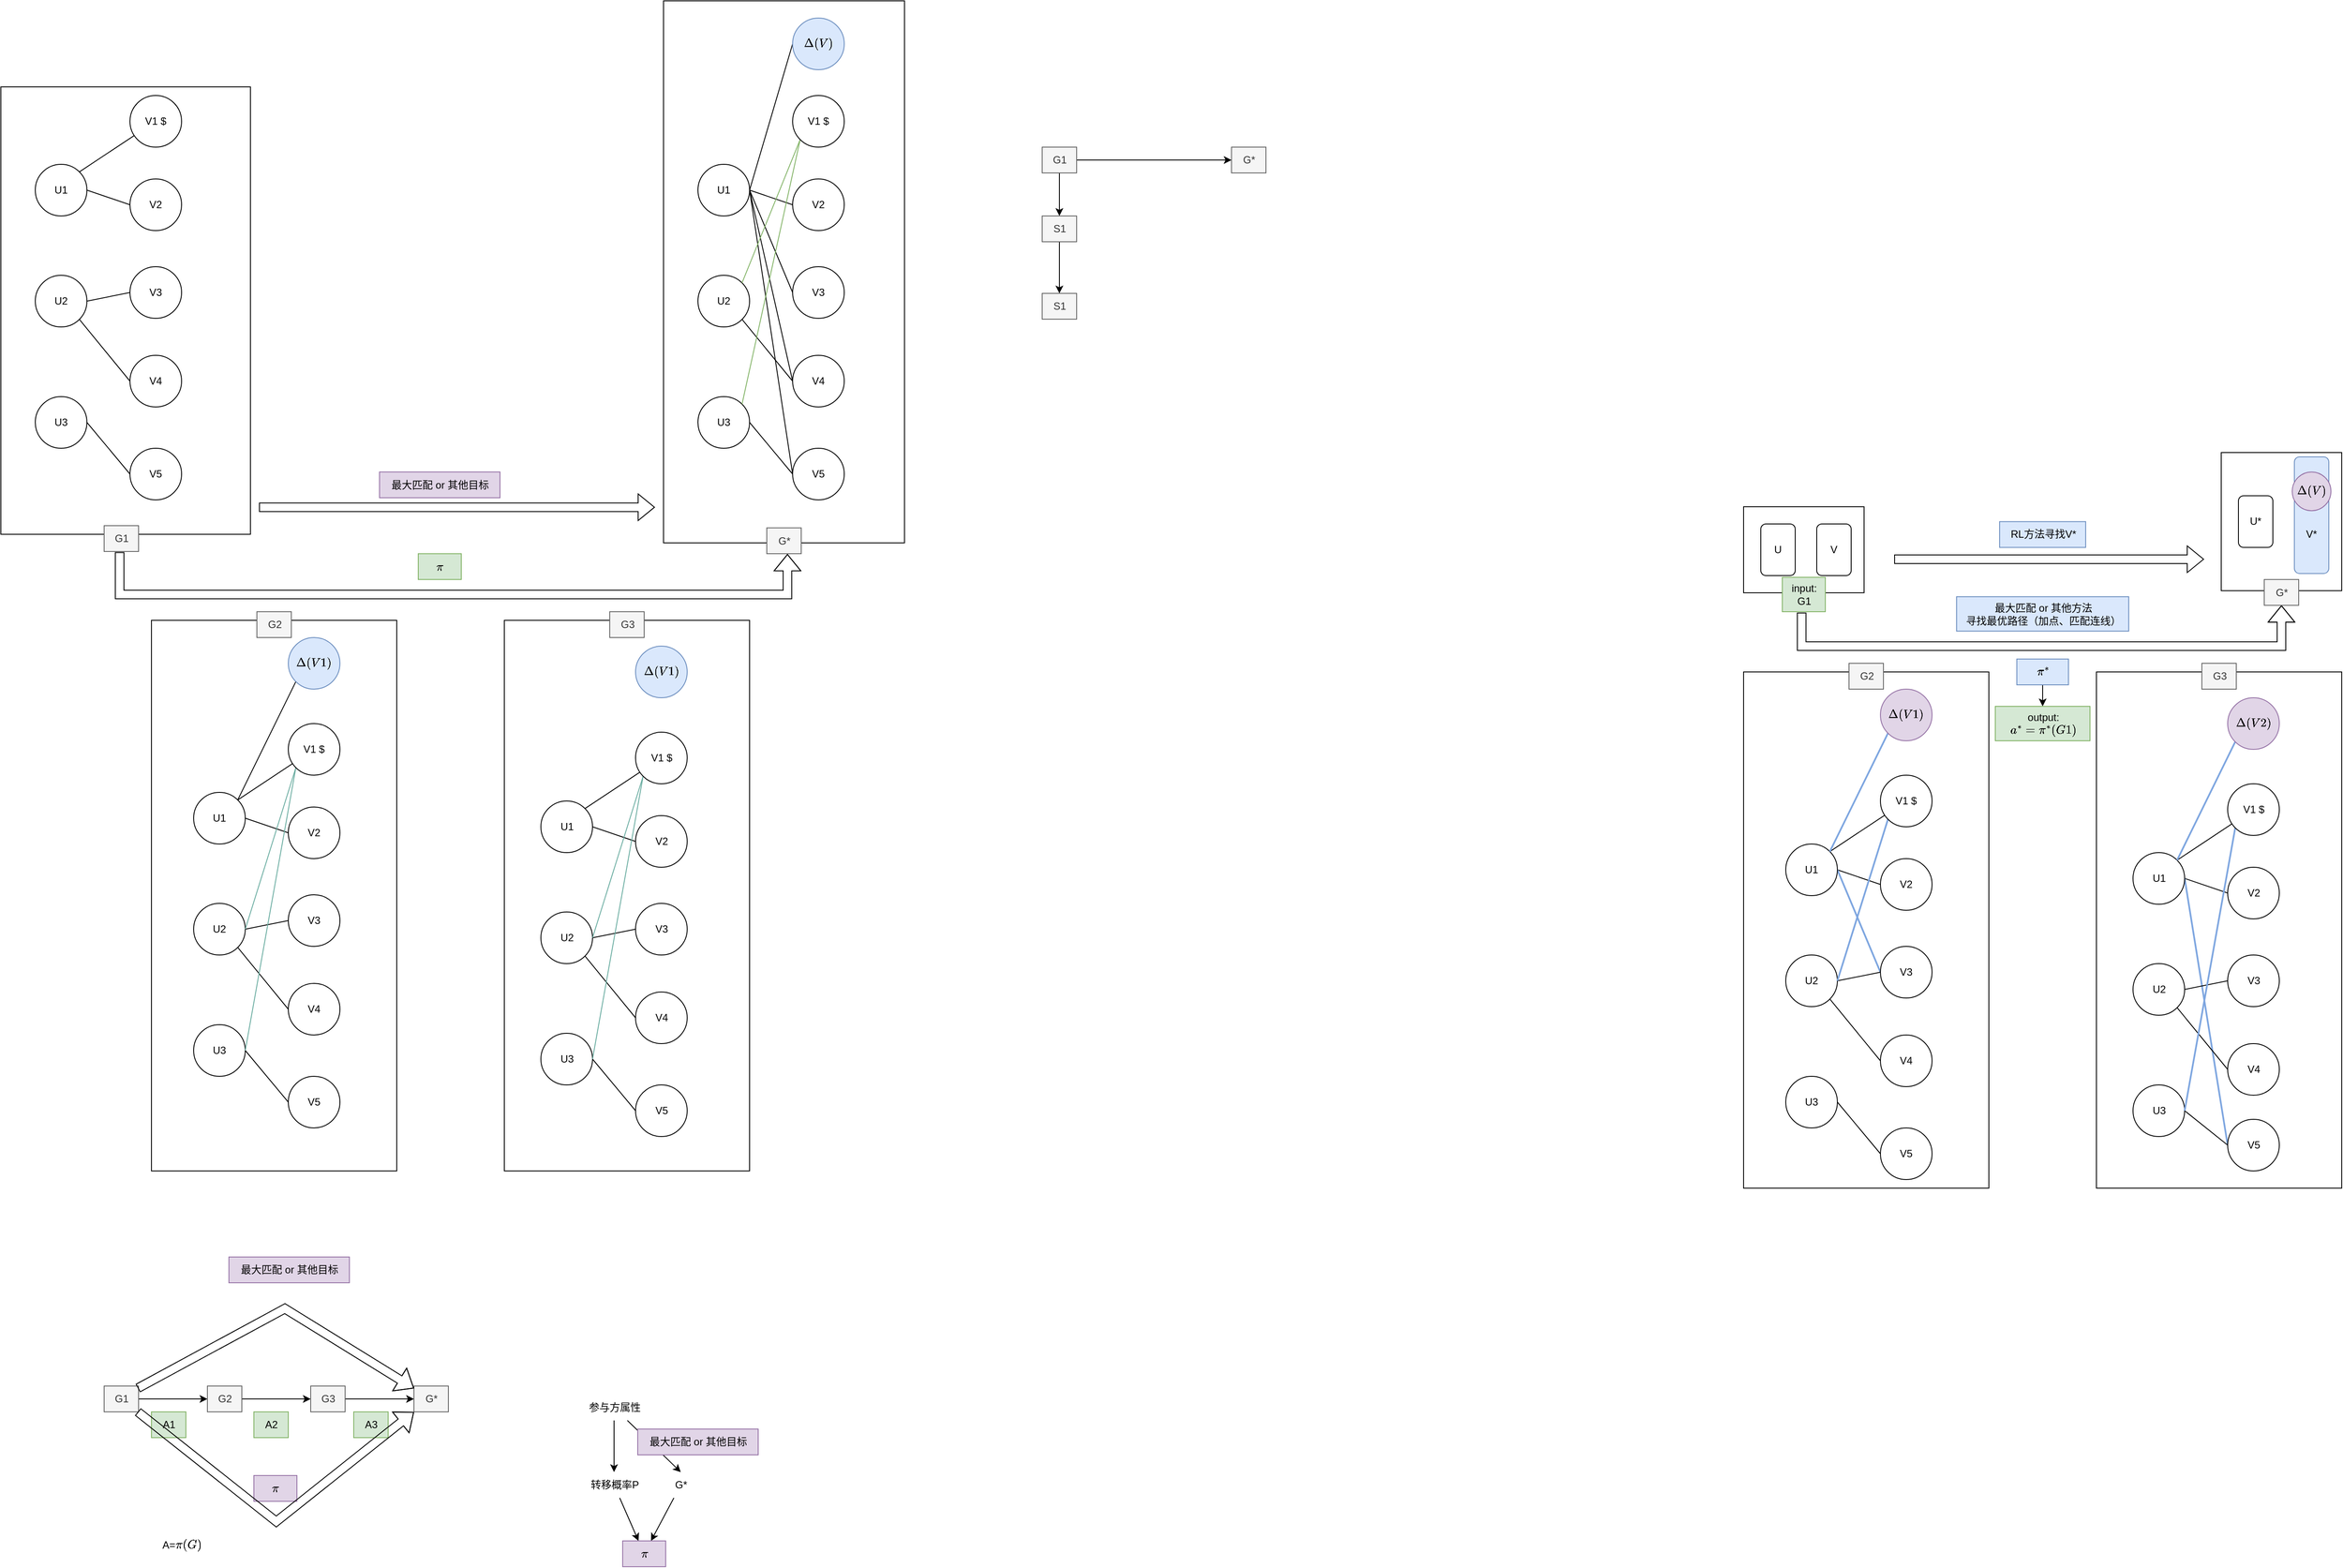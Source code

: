 <mxfile version="20.6.0" type="github">
  <diagram id="6XEkfEh8e34Wi2nq5XxP" name="Page-1">
    <mxGraphModel dx="1550" dy="904" grid="1" gridSize="10" guides="1" tooltips="1" connect="1" arrows="1" fold="1" page="1" pageScale="1" pageWidth="827" pageHeight="1169" math="1" shadow="0">
      <root>
        <mxCell id="0" />
        <mxCell id="1" parent="0" />
        <mxCell id="JzcaBnQAB8-s2QHEofvj-122" value="" style="rounded=0;whiteSpace=wrap;html=1;fillColor=none;" vertex="1" parent="1">
          <mxGeometry x="665" y="730" width="285" height="640" as="geometry" />
        </mxCell>
        <mxCell id="JzcaBnQAB8-s2QHEofvj-123" value="G3" style="text;html=1;align=center;verticalAlign=middle;resizable=0;points=[];autosize=1;fillColor=#f5f5f5;fontColor=#333333;strokeColor=#666666;" vertex="1" parent="1">
          <mxGeometry x="787.5" y="720" width="40" height="30" as="geometry" />
        </mxCell>
        <mxCell id="JzcaBnQAB8-s2QHEofvj-120" value="" style="rounded=0;whiteSpace=wrap;html=1;fillColor=none;" vertex="1" parent="1">
          <mxGeometry x="255" y="730" width="285" height="640" as="geometry" />
        </mxCell>
        <mxCell id="JzcaBnQAB8-s2QHEofvj-121" value="G2" style="text;html=1;align=center;verticalAlign=middle;resizable=0;points=[];autosize=1;fillColor=#f5f5f5;fontColor=#333333;strokeColor=#666666;" vertex="1" parent="1">
          <mxGeometry x="377.5" y="720" width="40" height="30" as="geometry" />
        </mxCell>
        <mxCell id="JzcaBnQAB8-s2QHEofvj-117" value="" style="rounded=0;whiteSpace=wrap;html=1;fillColor=none;" vertex="1" parent="1">
          <mxGeometry x="850" y="10" width="280" height="630" as="geometry" />
        </mxCell>
        <mxCell id="JzcaBnQAB8-s2QHEofvj-116" value="" style="rounded=0;whiteSpace=wrap;html=1;fillColor=none;" vertex="1" parent="1">
          <mxGeometry x="80" y="110" width="290" height="520" as="geometry" />
        </mxCell>
        <mxCell id="JzcaBnQAB8-s2QHEofvj-20" style="edgeStyle=none;rounded=0;orthogonalLoop=1;jettySize=auto;html=1;exitX=1;exitY=0;exitDx=0;exitDy=0;endArrow=none;endFill=0;" edge="1" parent="1" source="JzcaBnQAB8-s2QHEofvj-1" target="JzcaBnQAB8-s2QHEofvj-16">
          <mxGeometry relative="1" as="geometry" />
        </mxCell>
        <mxCell id="JzcaBnQAB8-s2QHEofvj-21" style="edgeStyle=none;rounded=0;orthogonalLoop=1;jettySize=auto;html=1;exitX=1;exitY=0.5;exitDx=0;exitDy=0;entryX=0;entryY=0.5;entryDx=0;entryDy=0;endArrow=none;endFill=0;" edge="1" parent="1" source="JzcaBnQAB8-s2QHEofvj-1" target="JzcaBnQAB8-s2QHEofvj-10">
          <mxGeometry relative="1" as="geometry" />
        </mxCell>
        <mxCell id="JzcaBnQAB8-s2QHEofvj-1" value="U1" style="ellipse;whiteSpace=wrap;html=1;aspect=fixed;" vertex="1" parent="1">
          <mxGeometry x="120" y="200" width="60" height="60" as="geometry" />
        </mxCell>
        <mxCell id="JzcaBnQAB8-s2QHEofvj-22" style="edgeStyle=none;rounded=0;orthogonalLoop=1;jettySize=auto;html=1;exitX=1;exitY=0.5;exitDx=0;exitDy=0;entryX=0;entryY=0.5;entryDx=0;entryDy=0;endArrow=none;endFill=0;" edge="1" parent="1" source="JzcaBnQAB8-s2QHEofvj-8" target="JzcaBnQAB8-s2QHEofvj-11">
          <mxGeometry relative="1" as="geometry" />
        </mxCell>
        <mxCell id="JzcaBnQAB8-s2QHEofvj-24" style="edgeStyle=none;rounded=0;orthogonalLoop=1;jettySize=auto;html=1;exitX=1;exitY=1;exitDx=0;exitDy=0;entryX=0;entryY=0.5;entryDx=0;entryDy=0;endArrow=none;endFill=0;" edge="1" parent="1" source="JzcaBnQAB8-s2QHEofvj-8" target="JzcaBnQAB8-s2QHEofvj-12">
          <mxGeometry relative="1" as="geometry" />
        </mxCell>
        <mxCell id="JzcaBnQAB8-s2QHEofvj-8" value="U2" style="ellipse;whiteSpace=wrap;html=1;aspect=fixed;" vertex="1" parent="1">
          <mxGeometry x="120" y="329" width="60" height="60" as="geometry" />
        </mxCell>
        <mxCell id="JzcaBnQAB8-s2QHEofvj-25" style="edgeStyle=none;rounded=0;orthogonalLoop=1;jettySize=auto;html=1;exitX=1;exitY=0.5;exitDx=0;exitDy=0;entryX=0;entryY=0.5;entryDx=0;entryDy=0;endArrow=none;endFill=0;" edge="1" parent="1" source="JzcaBnQAB8-s2QHEofvj-9" target="JzcaBnQAB8-s2QHEofvj-13">
          <mxGeometry relative="1" as="geometry" />
        </mxCell>
        <mxCell id="JzcaBnQAB8-s2QHEofvj-9" value="U3" style="ellipse;whiteSpace=wrap;html=1;aspect=fixed;" vertex="1" parent="1">
          <mxGeometry x="120" y="470" width="60" height="60" as="geometry" />
        </mxCell>
        <mxCell id="JzcaBnQAB8-s2QHEofvj-10" value="V2" style="ellipse;whiteSpace=wrap;html=1;aspect=fixed;" vertex="1" parent="1">
          <mxGeometry x="230" y="217" width="60" height="60" as="geometry" />
        </mxCell>
        <mxCell id="JzcaBnQAB8-s2QHEofvj-11" value="V3" style="ellipse;whiteSpace=wrap;html=1;aspect=fixed;" vertex="1" parent="1">
          <mxGeometry x="230" y="319" width="60" height="60" as="geometry" />
        </mxCell>
        <mxCell id="JzcaBnQAB8-s2QHEofvj-12" value="V4" style="ellipse;whiteSpace=wrap;html=1;aspect=fixed;" vertex="1" parent="1">
          <mxGeometry x="230" y="422" width="60" height="60" as="geometry" />
        </mxCell>
        <mxCell id="JzcaBnQAB8-s2QHEofvj-13" value="V5" style="ellipse;whiteSpace=wrap;html=1;aspect=fixed;" vertex="1" parent="1">
          <mxGeometry x="230" y="530" width="60" height="60" as="geometry" />
        </mxCell>
        <mxCell id="JzcaBnQAB8-s2QHEofvj-16" value="V1 $" style="ellipse;whiteSpace=wrap;html=1;aspect=fixed;" vertex="1" parent="1">
          <mxGeometry x="230" y="120" width="60" height="60" as="geometry" />
        </mxCell>
        <mxCell id="JzcaBnQAB8-s2QHEofvj-40" style="edgeStyle=none;rounded=0;orthogonalLoop=1;jettySize=auto;html=1;exitX=1;exitY=0.5;exitDx=0;exitDy=0;entryX=0;entryY=0.5;entryDx=0;entryDy=0;endArrow=none;endFill=0;" edge="1" parent="1" source="JzcaBnQAB8-s2QHEofvj-41" target="JzcaBnQAB8-s2QHEofvj-47">
          <mxGeometry relative="1" as="geometry" />
        </mxCell>
        <mxCell id="JzcaBnQAB8-s2QHEofvj-56" style="edgeStyle=none;rounded=0;orthogonalLoop=1;jettySize=auto;html=1;exitX=1;exitY=0.5;exitDx=0;exitDy=0;entryX=0;entryY=0.5;entryDx=0;entryDy=0;endArrow=none;endFill=0;" edge="1" parent="1" source="JzcaBnQAB8-s2QHEofvj-41" target="JzcaBnQAB8-s2QHEofvj-48">
          <mxGeometry relative="1" as="geometry" />
        </mxCell>
        <mxCell id="JzcaBnQAB8-s2QHEofvj-57" style="edgeStyle=none;rounded=0;orthogonalLoop=1;jettySize=auto;html=1;exitX=1;exitY=0.5;exitDx=0;exitDy=0;entryX=0;entryY=0.5;entryDx=0;entryDy=0;endArrow=none;endFill=0;" edge="1" parent="1" source="JzcaBnQAB8-s2QHEofvj-41" target="JzcaBnQAB8-s2QHEofvj-49">
          <mxGeometry relative="1" as="geometry" />
        </mxCell>
        <mxCell id="JzcaBnQAB8-s2QHEofvj-58" style="edgeStyle=none;rounded=0;orthogonalLoop=1;jettySize=auto;html=1;exitX=1;exitY=0.5;exitDx=0;exitDy=0;entryX=0;entryY=0.5;entryDx=0;entryDy=0;endArrow=none;endFill=0;" edge="1" parent="1" source="JzcaBnQAB8-s2QHEofvj-41" target="JzcaBnQAB8-s2QHEofvj-50">
          <mxGeometry relative="1" as="geometry" />
        </mxCell>
        <mxCell id="JzcaBnQAB8-s2QHEofvj-41" value="U1" style="ellipse;whiteSpace=wrap;html=1;aspect=fixed;" vertex="1" parent="1">
          <mxGeometry x="890" y="200" width="60" height="60" as="geometry" />
        </mxCell>
        <mxCell id="JzcaBnQAB8-s2QHEofvj-43" style="edgeStyle=none;rounded=0;orthogonalLoop=1;jettySize=auto;html=1;exitX=1;exitY=1;exitDx=0;exitDy=0;entryX=0;entryY=0.5;entryDx=0;entryDy=0;endArrow=none;endFill=0;" edge="1" parent="1" source="JzcaBnQAB8-s2QHEofvj-44" target="JzcaBnQAB8-s2QHEofvj-49">
          <mxGeometry relative="1" as="geometry" />
        </mxCell>
        <mxCell id="JzcaBnQAB8-s2QHEofvj-44" value="U2" style="ellipse;whiteSpace=wrap;html=1;aspect=fixed;" vertex="1" parent="1">
          <mxGeometry x="890" y="329" width="60" height="60" as="geometry" />
        </mxCell>
        <mxCell id="JzcaBnQAB8-s2QHEofvj-45" style="edgeStyle=none;rounded=0;orthogonalLoop=1;jettySize=auto;html=1;exitX=1;exitY=0.5;exitDx=0;exitDy=0;entryX=0;entryY=0.5;entryDx=0;entryDy=0;endArrow=none;endFill=0;" edge="1" parent="1" source="JzcaBnQAB8-s2QHEofvj-46" target="JzcaBnQAB8-s2QHEofvj-50">
          <mxGeometry relative="1" as="geometry" />
        </mxCell>
        <mxCell id="JzcaBnQAB8-s2QHEofvj-46" value="U3" style="ellipse;whiteSpace=wrap;html=1;aspect=fixed;" vertex="1" parent="1">
          <mxGeometry x="890" y="470" width="60" height="60" as="geometry" />
        </mxCell>
        <mxCell id="JzcaBnQAB8-s2QHEofvj-47" value="V2" style="ellipse;whiteSpace=wrap;html=1;aspect=fixed;" vertex="1" parent="1">
          <mxGeometry x="1000" y="217" width="60" height="60" as="geometry" />
        </mxCell>
        <mxCell id="JzcaBnQAB8-s2QHEofvj-48" value="V3" style="ellipse;whiteSpace=wrap;html=1;aspect=fixed;" vertex="1" parent="1">
          <mxGeometry x="1000" y="319" width="60" height="60" as="geometry" />
        </mxCell>
        <mxCell id="JzcaBnQAB8-s2QHEofvj-49" value="V4" style="ellipse;whiteSpace=wrap;html=1;aspect=fixed;" vertex="1" parent="1">
          <mxGeometry x="1000" y="422" width="60" height="60" as="geometry" />
        </mxCell>
        <mxCell id="JzcaBnQAB8-s2QHEofvj-50" value="V5" style="ellipse;whiteSpace=wrap;html=1;aspect=fixed;" vertex="1" parent="1">
          <mxGeometry x="1000" y="530" width="60" height="60" as="geometry" />
        </mxCell>
        <mxCell id="JzcaBnQAB8-s2QHEofvj-54" style="edgeStyle=none;rounded=0;orthogonalLoop=1;jettySize=auto;html=1;exitX=0;exitY=1;exitDx=0;exitDy=0;entryX=1;entryY=0;entryDx=0;entryDy=0;endArrow=none;endFill=0;fillColor=#d5e8d4;strokeColor=#82b366;" edge="1" parent="1" source="JzcaBnQAB8-s2QHEofvj-51" target="JzcaBnQAB8-s2QHEofvj-44">
          <mxGeometry relative="1" as="geometry" />
        </mxCell>
        <mxCell id="JzcaBnQAB8-s2QHEofvj-55" style="edgeStyle=none;rounded=0;orthogonalLoop=1;jettySize=auto;html=1;exitX=0;exitY=1;exitDx=0;exitDy=0;entryX=1;entryY=0;entryDx=0;entryDy=0;endArrow=none;endFill=0;fillColor=#d5e8d4;strokeColor=#82b366;" edge="1" parent="1" source="JzcaBnQAB8-s2QHEofvj-51" target="JzcaBnQAB8-s2QHEofvj-46">
          <mxGeometry relative="1" as="geometry" />
        </mxCell>
        <mxCell id="JzcaBnQAB8-s2QHEofvj-51" value="V1 $" style="ellipse;whiteSpace=wrap;html=1;aspect=fixed;" vertex="1" parent="1">
          <mxGeometry x="1000" y="120" width="60" height="60" as="geometry" />
        </mxCell>
        <mxCell id="JzcaBnQAB8-s2QHEofvj-62" style="edgeStyle=none;rounded=0;orthogonalLoop=1;jettySize=auto;html=1;exitX=0;exitY=0.5;exitDx=0;exitDy=0;entryX=1;entryY=0.5;entryDx=0;entryDy=0;endArrow=none;endFill=0;" edge="1" parent="1" source="JzcaBnQAB8-s2QHEofvj-61" target="JzcaBnQAB8-s2QHEofvj-41">
          <mxGeometry relative="1" as="geometry" />
        </mxCell>
        <mxCell id="JzcaBnQAB8-s2QHEofvj-61" value="\(\Delta(V)\)" style="ellipse;whiteSpace=wrap;html=1;aspect=fixed;fillColor=#dae8fc;strokeColor=#6c8ebf;" vertex="1" parent="1">
          <mxGeometry x="1000" y="30" width="60" height="60" as="geometry" />
        </mxCell>
        <mxCell id="JzcaBnQAB8-s2QHEofvj-76" style="edgeStyle=none;rounded=0;orthogonalLoop=1;jettySize=auto;html=1;exitX=1;exitY=0;exitDx=0;exitDy=0;endArrow=none;endFill=0;" edge="1" parent="1" source="JzcaBnQAB8-s2QHEofvj-78" target="JzcaBnQAB8-s2QHEofvj-88">
          <mxGeometry relative="1" as="geometry" />
        </mxCell>
        <mxCell id="JzcaBnQAB8-s2QHEofvj-77" style="edgeStyle=none;rounded=0;orthogonalLoop=1;jettySize=auto;html=1;exitX=1;exitY=0.5;exitDx=0;exitDy=0;entryX=0;entryY=0.5;entryDx=0;entryDy=0;endArrow=none;endFill=0;" edge="1" parent="1" source="JzcaBnQAB8-s2QHEofvj-78" target="JzcaBnQAB8-s2QHEofvj-84">
          <mxGeometry relative="1" as="geometry" />
        </mxCell>
        <mxCell id="JzcaBnQAB8-s2QHEofvj-78" value="U1" style="ellipse;whiteSpace=wrap;html=1;aspect=fixed;" vertex="1" parent="1">
          <mxGeometry x="304" y="930" width="60" height="60" as="geometry" />
        </mxCell>
        <mxCell id="JzcaBnQAB8-s2QHEofvj-79" style="edgeStyle=none;rounded=0;orthogonalLoop=1;jettySize=auto;html=1;exitX=1;exitY=0.5;exitDx=0;exitDy=0;entryX=0;entryY=0.5;entryDx=0;entryDy=0;endArrow=none;endFill=0;" edge="1" parent="1" source="JzcaBnQAB8-s2QHEofvj-81" target="JzcaBnQAB8-s2QHEofvj-85">
          <mxGeometry relative="1" as="geometry" />
        </mxCell>
        <mxCell id="JzcaBnQAB8-s2QHEofvj-80" style="edgeStyle=none;rounded=0;orthogonalLoop=1;jettySize=auto;html=1;exitX=1;exitY=1;exitDx=0;exitDy=0;entryX=0;entryY=0.5;entryDx=0;entryDy=0;endArrow=none;endFill=0;" edge="1" parent="1" source="JzcaBnQAB8-s2QHEofvj-81" target="JzcaBnQAB8-s2QHEofvj-86">
          <mxGeometry relative="1" as="geometry" />
        </mxCell>
        <mxCell id="JzcaBnQAB8-s2QHEofvj-81" value="U2" style="ellipse;whiteSpace=wrap;html=1;aspect=fixed;" vertex="1" parent="1">
          <mxGeometry x="304" y="1059" width="60" height="60" as="geometry" />
        </mxCell>
        <mxCell id="JzcaBnQAB8-s2QHEofvj-82" style="edgeStyle=none;rounded=0;orthogonalLoop=1;jettySize=auto;html=1;exitX=1;exitY=0.5;exitDx=0;exitDy=0;entryX=0;entryY=0.5;entryDx=0;entryDy=0;endArrow=none;endFill=0;" edge="1" parent="1" source="JzcaBnQAB8-s2QHEofvj-83" target="JzcaBnQAB8-s2QHEofvj-87">
          <mxGeometry relative="1" as="geometry" />
        </mxCell>
        <mxCell id="JzcaBnQAB8-s2QHEofvj-83" value="U3" style="ellipse;whiteSpace=wrap;html=1;aspect=fixed;" vertex="1" parent="1">
          <mxGeometry x="304" y="1200" width="60" height="60" as="geometry" />
        </mxCell>
        <mxCell id="JzcaBnQAB8-s2QHEofvj-84" value="V2" style="ellipse;whiteSpace=wrap;html=1;aspect=fixed;" vertex="1" parent="1">
          <mxGeometry x="414" y="947" width="60" height="60" as="geometry" />
        </mxCell>
        <mxCell id="JzcaBnQAB8-s2QHEofvj-85" value="V3" style="ellipse;whiteSpace=wrap;html=1;aspect=fixed;" vertex="1" parent="1">
          <mxGeometry x="414" y="1049" width="60" height="60" as="geometry" />
        </mxCell>
        <mxCell id="JzcaBnQAB8-s2QHEofvj-86" value="V4" style="ellipse;whiteSpace=wrap;html=1;aspect=fixed;" vertex="1" parent="1">
          <mxGeometry x="414" y="1152" width="60" height="60" as="geometry" />
        </mxCell>
        <mxCell id="JzcaBnQAB8-s2QHEofvj-87" value="V5" style="ellipse;whiteSpace=wrap;html=1;aspect=fixed;" vertex="1" parent="1">
          <mxGeometry x="414" y="1260" width="60" height="60" as="geometry" />
        </mxCell>
        <mxCell id="JzcaBnQAB8-s2QHEofvj-89" style="edgeStyle=none;rounded=0;orthogonalLoop=1;jettySize=auto;html=1;exitX=0;exitY=1;exitDx=0;exitDy=0;entryX=1;entryY=0.5;entryDx=0;entryDy=0;endArrow=none;endFill=0;strokeColor=#67AB9F;" edge="1" parent="1" source="JzcaBnQAB8-s2QHEofvj-88" target="JzcaBnQAB8-s2QHEofvj-81">
          <mxGeometry relative="1" as="geometry" />
        </mxCell>
        <mxCell id="JzcaBnQAB8-s2QHEofvj-90" style="edgeStyle=none;rounded=0;orthogonalLoop=1;jettySize=auto;html=1;exitX=0;exitY=1;exitDx=0;exitDy=0;entryX=1;entryY=0.5;entryDx=0;entryDy=0;endArrow=none;endFill=0;strokeColor=#67AB9F;" edge="1" parent="1" source="JzcaBnQAB8-s2QHEofvj-88" target="JzcaBnQAB8-s2QHEofvj-83">
          <mxGeometry relative="1" as="geometry" />
        </mxCell>
        <mxCell id="JzcaBnQAB8-s2QHEofvj-88" value="V1 $" style="ellipse;whiteSpace=wrap;html=1;aspect=fixed;" vertex="1" parent="1">
          <mxGeometry x="414" y="850" width="60" height="60" as="geometry" />
        </mxCell>
        <mxCell id="JzcaBnQAB8-s2QHEofvj-154" style="edgeStyle=none;rounded=0;orthogonalLoop=1;jettySize=auto;html=1;exitX=0;exitY=1;exitDx=0;exitDy=0;entryX=1;entryY=0;entryDx=0;entryDy=0;strokeColor=#000000;endArrow=none;endFill=0;" edge="1" parent="1" source="JzcaBnQAB8-s2QHEofvj-91" target="JzcaBnQAB8-s2QHEofvj-78">
          <mxGeometry relative="1" as="geometry" />
        </mxCell>
        <mxCell id="JzcaBnQAB8-s2QHEofvj-91" value="\(\Delta(V1)\)" style="ellipse;whiteSpace=wrap;html=1;aspect=fixed;fillColor=#dae8fc;strokeColor=#6c8ebf;" vertex="1" parent="1">
          <mxGeometry x="414" y="750" width="60" height="60" as="geometry" />
        </mxCell>
        <mxCell id="JzcaBnQAB8-s2QHEofvj-92" style="edgeStyle=none;rounded=0;orthogonalLoop=1;jettySize=auto;html=1;exitX=1;exitY=0;exitDx=0;exitDy=0;endArrow=none;endFill=0;" edge="1" parent="1" source="JzcaBnQAB8-s2QHEofvj-94" target="JzcaBnQAB8-s2QHEofvj-106">
          <mxGeometry relative="1" as="geometry" />
        </mxCell>
        <mxCell id="JzcaBnQAB8-s2QHEofvj-93" style="edgeStyle=none;rounded=0;orthogonalLoop=1;jettySize=auto;html=1;exitX=1;exitY=0.5;exitDx=0;exitDy=0;entryX=0;entryY=0.5;entryDx=0;entryDy=0;endArrow=none;endFill=0;" edge="1" parent="1" source="JzcaBnQAB8-s2QHEofvj-94" target="JzcaBnQAB8-s2QHEofvj-100">
          <mxGeometry relative="1" as="geometry" />
        </mxCell>
        <mxCell id="JzcaBnQAB8-s2QHEofvj-94" value="U1" style="ellipse;whiteSpace=wrap;html=1;aspect=fixed;" vertex="1" parent="1">
          <mxGeometry x="707.5" y="940" width="60" height="60" as="geometry" />
        </mxCell>
        <mxCell id="JzcaBnQAB8-s2QHEofvj-95" style="edgeStyle=none;rounded=0;orthogonalLoop=1;jettySize=auto;html=1;exitX=1;exitY=0.5;exitDx=0;exitDy=0;entryX=0;entryY=0.5;entryDx=0;entryDy=0;endArrow=none;endFill=0;" edge="1" parent="1" source="JzcaBnQAB8-s2QHEofvj-97" target="JzcaBnQAB8-s2QHEofvj-101">
          <mxGeometry relative="1" as="geometry" />
        </mxCell>
        <mxCell id="JzcaBnQAB8-s2QHEofvj-96" style="edgeStyle=none;rounded=0;orthogonalLoop=1;jettySize=auto;html=1;exitX=1;exitY=1;exitDx=0;exitDy=0;entryX=0;entryY=0.5;entryDx=0;entryDy=0;endArrow=none;endFill=0;" edge="1" parent="1" source="JzcaBnQAB8-s2QHEofvj-97" target="JzcaBnQAB8-s2QHEofvj-102">
          <mxGeometry relative="1" as="geometry" />
        </mxCell>
        <mxCell id="JzcaBnQAB8-s2QHEofvj-97" value="U2" style="ellipse;whiteSpace=wrap;html=1;aspect=fixed;" vertex="1" parent="1">
          <mxGeometry x="707.5" y="1069" width="60" height="60" as="geometry" />
        </mxCell>
        <mxCell id="JzcaBnQAB8-s2QHEofvj-98" style="edgeStyle=none;rounded=0;orthogonalLoop=1;jettySize=auto;html=1;exitX=1;exitY=0.5;exitDx=0;exitDy=0;entryX=0;entryY=0.5;entryDx=0;entryDy=0;endArrow=none;endFill=0;" edge="1" parent="1" source="JzcaBnQAB8-s2QHEofvj-99" target="JzcaBnQAB8-s2QHEofvj-103">
          <mxGeometry relative="1" as="geometry" />
        </mxCell>
        <mxCell id="JzcaBnQAB8-s2QHEofvj-99" value="U3" style="ellipse;whiteSpace=wrap;html=1;aspect=fixed;" vertex="1" parent="1">
          <mxGeometry x="707.5" y="1210" width="60" height="60" as="geometry" />
        </mxCell>
        <mxCell id="JzcaBnQAB8-s2QHEofvj-100" value="V2" style="ellipse;whiteSpace=wrap;html=1;aspect=fixed;" vertex="1" parent="1">
          <mxGeometry x="817.5" y="957" width="60" height="60" as="geometry" />
        </mxCell>
        <mxCell id="JzcaBnQAB8-s2QHEofvj-101" value="V3" style="ellipse;whiteSpace=wrap;html=1;aspect=fixed;" vertex="1" parent="1">
          <mxGeometry x="817.5" y="1059" width="60" height="60" as="geometry" />
        </mxCell>
        <mxCell id="JzcaBnQAB8-s2QHEofvj-102" value="V4" style="ellipse;whiteSpace=wrap;html=1;aspect=fixed;" vertex="1" parent="1">
          <mxGeometry x="817.5" y="1162" width="60" height="60" as="geometry" />
        </mxCell>
        <mxCell id="JzcaBnQAB8-s2QHEofvj-103" value="V5" style="ellipse;whiteSpace=wrap;html=1;aspect=fixed;" vertex="1" parent="1">
          <mxGeometry x="817.5" y="1270" width="60" height="60" as="geometry" />
        </mxCell>
        <mxCell id="JzcaBnQAB8-s2QHEofvj-104" style="edgeStyle=none;rounded=0;orthogonalLoop=1;jettySize=auto;html=1;exitX=0;exitY=1;exitDx=0;exitDy=0;entryX=1;entryY=0.5;entryDx=0;entryDy=0;endArrow=none;endFill=0;strokeColor=#67AB9F;" edge="1" parent="1" source="JzcaBnQAB8-s2QHEofvj-106" target="JzcaBnQAB8-s2QHEofvj-97">
          <mxGeometry relative="1" as="geometry" />
        </mxCell>
        <mxCell id="JzcaBnQAB8-s2QHEofvj-105" style="edgeStyle=none;rounded=0;orthogonalLoop=1;jettySize=auto;html=1;exitX=0;exitY=1;exitDx=0;exitDy=0;entryX=1;entryY=0.5;entryDx=0;entryDy=0;endArrow=none;endFill=0;strokeColor=#67AB9F;" edge="1" parent="1" source="JzcaBnQAB8-s2QHEofvj-106" target="JzcaBnQAB8-s2QHEofvj-99">
          <mxGeometry relative="1" as="geometry" />
        </mxCell>
        <mxCell id="JzcaBnQAB8-s2QHEofvj-106" value="V1 $" style="ellipse;whiteSpace=wrap;html=1;aspect=fixed;" vertex="1" parent="1">
          <mxGeometry x="817.5" y="860" width="60" height="60" as="geometry" />
        </mxCell>
        <mxCell id="JzcaBnQAB8-s2QHEofvj-107" value="\(\Delta(V1)\)" style="ellipse;whiteSpace=wrap;html=1;aspect=fixed;fillColor=#dae8fc;strokeColor=#6c8ebf;" vertex="1" parent="1">
          <mxGeometry x="817.5" y="760" width="60" height="60" as="geometry" />
        </mxCell>
        <mxCell id="JzcaBnQAB8-s2QHEofvj-108" value="G1" style="text;html=1;align=center;verticalAlign=middle;resizable=0;points=[];autosize=1;fillColor=#f5f5f5;fontColor=#333333;strokeColor=#666666;" vertex="1" parent="1">
          <mxGeometry x="200" y="620" width="40" height="30" as="geometry" />
        </mxCell>
        <mxCell id="JzcaBnQAB8-s2QHEofvj-113" value="" style="shape=flexArrow;endArrow=classic;html=1;rounded=0;strokeColor=#000000;" edge="1" parent="1">
          <mxGeometry width="50" height="50" relative="1" as="geometry">
            <mxPoint x="380" y="598.57" as="sourcePoint" />
            <mxPoint x="840" y="598.57" as="targetPoint" />
          </mxGeometry>
        </mxCell>
        <mxCell id="JzcaBnQAB8-s2QHEofvj-114" value="最大匹配 or 其他目标" style="text;html=1;align=center;verticalAlign=middle;resizable=0;points=[];autosize=1;strokeColor=#9673a6;fillColor=#e1d5e7;" vertex="1" parent="1">
          <mxGeometry x="520" y="557.57" width="140" height="30" as="geometry" />
        </mxCell>
        <mxCell id="JzcaBnQAB8-s2QHEofvj-118" value="G*" style="text;html=1;align=center;verticalAlign=middle;resizable=0;points=[];autosize=1;fillColor=#f5f5f5;fontColor=#333333;strokeColor=#666666;" vertex="1" parent="1">
          <mxGeometry x="970" y="622.57" width="40" height="30" as="geometry" />
        </mxCell>
        <mxCell id="JzcaBnQAB8-s2QHEofvj-125" value="" style="edgeStyle=elbowEdgeStyle;elbow=vertical;endArrow=classic;html=1;rounded=0;strokeColor=#000000;exitX=0.45;exitY=1.024;exitDx=0;exitDy=0;exitPerimeter=0;entryX=0.6;entryY=1.014;entryDx=0;entryDy=0;entryPerimeter=0;shape=flexArrow;" edge="1" parent="1" source="JzcaBnQAB8-s2QHEofvj-108" target="JzcaBnQAB8-s2QHEofvj-118">
          <mxGeometry width="50" height="50" relative="1" as="geometry">
            <mxPoint x="720" y="1030" as="sourcePoint" />
            <mxPoint x="770" y="980" as="targetPoint" />
            <Array as="points">
              <mxPoint x="600" y="700" />
            </Array>
          </mxGeometry>
        </mxCell>
        <mxCell id="JzcaBnQAB8-s2QHEofvj-126" value="\(\pi\)" style="text;html=1;align=center;verticalAlign=middle;resizable=0;points=[];autosize=1;strokeColor=#82b366;fillColor=#d5e8d4;" vertex="1" parent="1">
          <mxGeometry x="565" y="652.57" width="50" height="30" as="geometry" />
        </mxCell>
        <mxCell id="JzcaBnQAB8-s2QHEofvj-130" value="" style="edgeStyle=none;rounded=0;orthogonalLoop=1;jettySize=auto;html=1;strokeColor=#000000;endArrow=classic;endFill=1;" edge="1" parent="1" source="JzcaBnQAB8-s2QHEofvj-128" target="JzcaBnQAB8-s2QHEofvj-129">
          <mxGeometry relative="1" as="geometry" />
        </mxCell>
        <mxCell id="JzcaBnQAB8-s2QHEofvj-128" value="G1" style="text;html=1;align=center;verticalAlign=middle;resizable=0;points=[];autosize=1;fillColor=#f5f5f5;fontColor=#333333;strokeColor=#666666;" vertex="1" parent="1">
          <mxGeometry x="200" y="1620" width="40" height="30" as="geometry" />
        </mxCell>
        <mxCell id="JzcaBnQAB8-s2QHEofvj-133" value="" style="edgeStyle=none;rounded=0;orthogonalLoop=1;jettySize=auto;html=1;strokeColor=#000000;endArrow=classic;endFill=1;" edge="1" parent="1" source="JzcaBnQAB8-s2QHEofvj-129" target="JzcaBnQAB8-s2QHEofvj-132">
          <mxGeometry relative="1" as="geometry" />
        </mxCell>
        <mxCell id="JzcaBnQAB8-s2QHEofvj-129" value="G2" style="text;html=1;align=center;verticalAlign=middle;resizable=0;points=[];autosize=1;fillColor=#f5f5f5;fontColor=#333333;strokeColor=#666666;" vertex="1" parent="1">
          <mxGeometry x="320" y="1620" width="40" height="30" as="geometry" />
        </mxCell>
        <mxCell id="JzcaBnQAB8-s2QHEofvj-135" value="" style="edgeStyle=none;rounded=0;orthogonalLoop=1;jettySize=auto;html=1;strokeColor=#000000;endArrow=classic;endFill=1;" edge="1" parent="1" source="JzcaBnQAB8-s2QHEofvj-132" target="JzcaBnQAB8-s2QHEofvj-134">
          <mxGeometry relative="1" as="geometry" />
        </mxCell>
        <mxCell id="JzcaBnQAB8-s2QHEofvj-132" value="G3" style="text;html=1;align=center;verticalAlign=middle;resizable=0;points=[];autosize=1;fillColor=#f5f5f5;fontColor=#333333;strokeColor=#666666;" vertex="1" parent="1">
          <mxGeometry x="440" y="1620" width="40" height="30" as="geometry" />
        </mxCell>
        <mxCell id="JzcaBnQAB8-s2QHEofvj-134" value="G*" style="text;html=1;align=center;verticalAlign=middle;resizable=0;points=[];autosize=1;fillColor=#f5f5f5;fontColor=#333333;strokeColor=#666666;" vertex="1" parent="1">
          <mxGeometry x="560" y="1620" width="40" height="30" as="geometry" />
        </mxCell>
        <mxCell id="JzcaBnQAB8-s2QHEofvj-136" value="A1" style="text;html=1;align=center;verticalAlign=middle;resizable=0;points=[];autosize=1;strokeColor=#82b366;fillColor=#d5e8d4;" vertex="1" parent="1">
          <mxGeometry x="255" y="1650" width="40" height="30" as="geometry" />
        </mxCell>
        <mxCell id="JzcaBnQAB8-s2QHEofvj-137" value="A2" style="text;html=1;align=center;verticalAlign=middle;resizable=0;points=[];autosize=1;strokeColor=#82b366;fillColor=#d5e8d4;" vertex="1" parent="1">
          <mxGeometry x="374" y="1650" width="40" height="30" as="geometry" />
        </mxCell>
        <mxCell id="JzcaBnQAB8-s2QHEofvj-138" value="A3" style="text;html=1;align=center;verticalAlign=middle;resizable=0;points=[];autosize=1;strokeColor=#82b366;fillColor=#d5e8d4;" vertex="1" parent="1">
          <mxGeometry x="490" y="1650" width="40" height="30" as="geometry" />
        </mxCell>
        <mxCell id="JzcaBnQAB8-s2QHEofvj-140" value="A=\(\pi(G)\)" style="text;html=1;align=center;verticalAlign=middle;resizable=0;points=[];autosize=1;strokeColor=none;fillColor=none;" vertex="1" parent="1">
          <mxGeometry x="250" y="1790" width="80" height="30" as="geometry" />
        </mxCell>
        <mxCell id="JzcaBnQAB8-s2QHEofvj-141" value="\(\pi\)" style="text;html=1;align=center;verticalAlign=middle;resizable=0;points=[];autosize=1;strokeColor=#9673a6;fillColor=#e1d5e7;" vertex="1" parent="1">
          <mxGeometry x="374" y="1724" width="50" height="30" as="geometry" />
        </mxCell>
        <mxCell id="JzcaBnQAB8-s2QHEofvj-142" value="" style="shape=flexArrow;endArrow=classic;html=1;rounded=0;strokeColor=#000000;exitX=0.978;exitY=0.084;exitDx=0;exitDy=0;exitPerimeter=0;" edge="1" parent="1" source="JzcaBnQAB8-s2QHEofvj-128" target="JzcaBnQAB8-s2QHEofvj-134">
          <mxGeometry width="50" height="50" relative="1" as="geometry">
            <mxPoint x="190.0" y="1581" as="sourcePoint" />
            <mxPoint x="650.0" y="1581" as="targetPoint" />
            <Array as="points">
              <mxPoint x="410" y="1530" />
            </Array>
          </mxGeometry>
        </mxCell>
        <mxCell id="JzcaBnQAB8-s2QHEofvj-143" value="最大匹配 or 其他目标" style="text;html=1;align=center;verticalAlign=middle;resizable=0;points=[];autosize=1;strokeColor=#9673a6;fillColor=#e1d5e7;" vertex="1" parent="1">
          <mxGeometry x="345" y="1470" width="140" height="30" as="geometry" />
        </mxCell>
        <mxCell id="JzcaBnQAB8-s2QHEofvj-144" value="" style="shape=flexArrow;endArrow=classic;html=1;rounded=0;strokeColor=#000000;exitX=0.978;exitY=0.084;exitDx=0;exitDy=0;exitPerimeter=0;" edge="1" parent="1">
          <mxGeometry width="50" height="50" relative="1" as="geometry">
            <mxPoint x="239.12" y="1650" as="sourcePoint" />
            <mxPoint x="560.0" y="1650.127" as="targetPoint" />
            <Array as="points">
              <mxPoint x="400" y="1777.48" />
            </Array>
          </mxGeometry>
        </mxCell>
        <mxCell id="JzcaBnQAB8-s2QHEofvj-147" value="" style="edgeStyle=none;rounded=0;orthogonalLoop=1;jettySize=auto;html=1;strokeColor=#000000;endArrow=classic;endFill=1;" edge="1" parent="1" source="JzcaBnQAB8-s2QHEofvj-145" target="JzcaBnQAB8-s2QHEofvj-146">
          <mxGeometry relative="1" as="geometry" />
        </mxCell>
        <mxCell id="JzcaBnQAB8-s2QHEofvj-152" style="edgeStyle=none;rounded=0;orthogonalLoop=1;jettySize=auto;html=1;entryX=0.5;entryY=0;entryDx=0;entryDy=0;entryPerimeter=0;strokeColor=#000000;endArrow=classic;endFill=1;" edge="1" parent="1" source="JzcaBnQAB8-s2QHEofvj-145" target="JzcaBnQAB8-s2QHEofvj-148">
          <mxGeometry relative="1" as="geometry" />
        </mxCell>
        <mxCell id="JzcaBnQAB8-s2QHEofvj-145" value="参与方属性" style="text;html=1;align=center;verticalAlign=middle;resizable=0;points=[];autosize=1;strokeColor=none;fillColor=none;" vertex="1" parent="1">
          <mxGeometry x="752.5" y="1630" width="80" height="30" as="geometry" />
        </mxCell>
        <mxCell id="JzcaBnQAB8-s2QHEofvj-150" style="edgeStyle=none;rounded=0;orthogonalLoop=1;jettySize=auto;html=1;strokeColor=#000000;endArrow=classic;endFill=1;" edge="1" parent="1" source="JzcaBnQAB8-s2QHEofvj-146" target="JzcaBnQAB8-s2QHEofvj-149">
          <mxGeometry relative="1" as="geometry" />
        </mxCell>
        <mxCell id="JzcaBnQAB8-s2QHEofvj-146" value="转移概率P" style="text;html=1;align=center;verticalAlign=middle;resizable=0;points=[];autosize=1;strokeColor=none;fillColor=none;" vertex="1" parent="1">
          <mxGeometry x="752.5" y="1720" width="80" height="30" as="geometry" />
        </mxCell>
        <mxCell id="JzcaBnQAB8-s2QHEofvj-151" style="edgeStyle=none;rounded=0;orthogonalLoop=1;jettySize=auto;html=1;strokeColor=#000000;endArrow=classic;endFill=1;" edge="1" parent="1" source="JzcaBnQAB8-s2QHEofvj-148" target="JzcaBnQAB8-s2QHEofvj-149">
          <mxGeometry relative="1" as="geometry" />
        </mxCell>
        <mxCell id="JzcaBnQAB8-s2QHEofvj-148" value="G*" style="text;html=1;align=center;verticalAlign=middle;resizable=0;points=[];autosize=1;strokeColor=none;fillColor=none;" vertex="1" parent="1">
          <mxGeometry x="850" y="1720" width="40" height="30" as="geometry" />
        </mxCell>
        <mxCell id="JzcaBnQAB8-s2QHEofvj-149" value="\(\pi\)" style="text;html=1;align=center;verticalAlign=middle;resizable=0;points=[];autosize=1;strokeColor=#9673a6;fillColor=#e1d5e7;" vertex="1" parent="1">
          <mxGeometry x="802.5" y="1800" width="50" height="30" as="geometry" />
        </mxCell>
        <mxCell id="JzcaBnQAB8-s2QHEofvj-153" value="最大匹配 or 其他目标" style="text;html=1;align=center;verticalAlign=middle;resizable=0;points=[];autosize=1;strokeColor=#9673a6;fillColor=#e1d5e7;" vertex="1" parent="1">
          <mxGeometry x="820" y="1670" width="140" height="30" as="geometry" />
        </mxCell>
        <mxCell id="JzcaBnQAB8-s2QHEofvj-177" style="edgeStyle=none;rounded=0;orthogonalLoop=1;jettySize=auto;html=1;strokeColor=#000000;endArrow=classic;endFill=1;" edge="1" parent="1" source="JzcaBnQAB8-s2QHEofvj-170" target="JzcaBnQAB8-s2QHEofvj-174">
          <mxGeometry relative="1" as="geometry" />
        </mxCell>
        <mxCell id="JzcaBnQAB8-s2QHEofvj-180" style="edgeStyle=none;rounded=0;orthogonalLoop=1;jettySize=auto;html=1;strokeColor=#000000;endArrow=classic;endFill=1;" edge="1" parent="1" source="JzcaBnQAB8-s2QHEofvj-170" target="JzcaBnQAB8-s2QHEofvj-179">
          <mxGeometry relative="1" as="geometry" />
        </mxCell>
        <mxCell id="JzcaBnQAB8-s2QHEofvj-170" value="G1" style="text;html=1;align=center;verticalAlign=middle;resizable=0;points=[];autosize=1;fillColor=#f5f5f5;fontColor=#333333;strokeColor=#666666;" vertex="1" parent="1">
          <mxGeometry x="1290" y="180" width="40" height="30" as="geometry" />
        </mxCell>
        <mxCell id="JzcaBnQAB8-s2QHEofvj-174" value="G*" style="text;html=1;align=center;verticalAlign=middle;resizable=0;points=[];autosize=1;fillColor=#f5f5f5;fontColor=#333333;strokeColor=#666666;" vertex="1" parent="1">
          <mxGeometry x="1510" y="180" width="40" height="30" as="geometry" />
        </mxCell>
        <mxCell id="JzcaBnQAB8-s2QHEofvj-183" value="" style="edgeStyle=none;rounded=0;orthogonalLoop=1;jettySize=auto;html=1;strokeColor=#000000;endArrow=classic;endFill=1;" edge="1" parent="1" source="JzcaBnQAB8-s2QHEofvj-179" target="JzcaBnQAB8-s2QHEofvj-182">
          <mxGeometry relative="1" as="geometry" />
        </mxCell>
        <mxCell id="JzcaBnQAB8-s2QHEofvj-179" value="S1" style="text;html=1;align=center;verticalAlign=middle;resizable=0;points=[];autosize=1;fillColor=#f5f5f5;fontColor=#333333;strokeColor=#666666;" vertex="1" parent="1">
          <mxGeometry x="1290" y="260" width="40" height="30" as="geometry" />
        </mxCell>
        <mxCell id="JzcaBnQAB8-s2QHEofvj-182" value="S1" style="text;html=1;align=center;verticalAlign=middle;resizable=0;points=[];autosize=1;fillColor=#f5f5f5;fontColor=#333333;strokeColor=#666666;" vertex="1" parent="1">
          <mxGeometry x="1290" y="350" width="40" height="30" as="geometry" />
        </mxCell>
        <mxCell id="JzcaBnQAB8-s2QHEofvj-184" value="" style="rounded=0;whiteSpace=wrap;html=1;fillColor=none;" vertex="1" parent="1">
          <mxGeometry x="2515" y="790" width="285" height="600" as="geometry" />
        </mxCell>
        <mxCell id="JzcaBnQAB8-s2QHEofvj-185" value="G3" style="text;html=1;align=center;verticalAlign=middle;resizable=0;points=[];autosize=1;fillColor=#f5f5f5;fontColor=#333333;strokeColor=#666666;" vertex="1" parent="1">
          <mxGeometry x="2637.5" y="780" width="40" height="30" as="geometry" />
        </mxCell>
        <mxCell id="JzcaBnQAB8-s2QHEofvj-186" value="" style="rounded=0;whiteSpace=wrap;html=1;fillColor=none;" vertex="1" parent="1">
          <mxGeometry x="2105" y="790" width="285" height="600" as="geometry" />
        </mxCell>
        <mxCell id="JzcaBnQAB8-s2QHEofvj-187" value="G2" style="text;html=1;align=center;verticalAlign=middle;resizable=0;points=[];autosize=1;fillColor=#f5f5f5;fontColor=#333333;strokeColor=#666666;" vertex="1" parent="1">
          <mxGeometry x="2227.5" y="780" width="40" height="30" as="geometry" />
        </mxCell>
        <mxCell id="JzcaBnQAB8-s2QHEofvj-189" value="" style="rounded=0;whiteSpace=wrap;html=1;fillColor=none;" vertex="1" parent="1">
          <mxGeometry x="2105" y="598" width="140" height="100" as="geometry" />
        </mxCell>
        <mxCell id="JzcaBnQAB8-s2QHEofvj-221" style="edgeStyle=none;rounded=0;orthogonalLoop=1;jettySize=auto;html=1;exitX=1;exitY=0;exitDx=0;exitDy=0;endArrow=none;endFill=0;" edge="1" parent="1" source="JzcaBnQAB8-s2QHEofvj-223" target="JzcaBnQAB8-s2QHEofvj-235">
          <mxGeometry relative="1" as="geometry" />
        </mxCell>
        <mxCell id="JzcaBnQAB8-s2QHEofvj-222" style="edgeStyle=none;rounded=0;orthogonalLoop=1;jettySize=auto;html=1;exitX=1;exitY=0.5;exitDx=0;exitDy=0;entryX=0;entryY=0.5;entryDx=0;entryDy=0;endArrow=none;endFill=0;" edge="1" parent="1" source="JzcaBnQAB8-s2QHEofvj-223" target="JzcaBnQAB8-s2QHEofvj-229">
          <mxGeometry relative="1" as="geometry" />
        </mxCell>
        <mxCell id="JzcaBnQAB8-s2QHEofvj-269" style="edgeStyle=none;rounded=0;orthogonalLoop=1;jettySize=auto;html=1;exitX=1;exitY=0.5;exitDx=0;exitDy=0;entryX=0;entryY=0.5;entryDx=0;entryDy=0;strokeColor=#7EA6E0;endArrow=none;endFill=0;strokeWidth=2;" edge="1" parent="1" source="JzcaBnQAB8-s2QHEofvj-223" target="JzcaBnQAB8-s2QHEofvj-230">
          <mxGeometry relative="1" as="geometry" />
        </mxCell>
        <mxCell id="JzcaBnQAB8-s2QHEofvj-223" value="U1" style="ellipse;whiteSpace=wrap;html=1;aspect=fixed;" vertex="1" parent="1">
          <mxGeometry x="2154" y="990" width="60" height="60" as="geometry" />
        </mxCell>
        <mxCell id="JzcaBnQAB8-s2QHEofvj-224" style="edgeStyle=none;rounded=0;orthogonalLoop=1;jettySize=auto;html=1;exitX=1;exitY=0.5;exitDx=0;exitDy=0;entryX=0;entryY=0.5;entryDx=0;entryDy=0;endArrow=none;endFill=0;" edge="1" parent="1" source="JzcaBnQAB8-s2QHEofvj-226" target="JzcaBnQAB8-s2QHEofvj-230">
          <mxGeometry relative="1" as="geometry" />
        </mxCell>
        <mxCell id="JzcaBnQAB8-s2QHEofvj-225" style="edgeStyle=none;rounded=0;orthogonalLoop=1;jettySize=auto;html=1;exitX=1;exitY=1;exitDx=0;exitDy=0;entryX=0;entryY=0.5;entryDx=0;entryDy=0;endArrow=none;endFill=0;" edge="1" parent="1" source="JzcaBnQAB8-s2QHEofvj-226" target="JzcaBnQAB8-s2QHEofvj-231">
          <mxGeometry relative="1" as="geometry" />
        </mxCell>
        <mxCell id="JzcaBnQAB8-s2QHEofvj-226" value="U2" style="ellipse;whiteSpace=wrap;html=1;aspect=fixed;" vertex="1" parent="1">
          <mxGeometry x="2154" y="1119" width="60" height="60" as="geometry" />
        </mxCell>
        <mxCell id="JzcaBnQAB8-s2QHEofvj-227" style="edgeStyle=none;rounded=0;orthogonalLoop=1;jettySize=auto;html=1;exitX=1;exitY=0.5;exitDx=0;exitDy=0;entryX=0;entryY=0.5;entryDx=0;entryDy=0;endArrow=none;endFill=0;" edge="1" parent="1" source="JzcaBnQAB8-s2QHEofvj-228" target="JzcaBnQAB8-s2QHEofvj-232">
          <mxGeometry relative="1" as="geometry" />
        </mxCell>
        <mxCell id="JzcaBnQAB8-s2QHEofvj-228" value="U3" style="ellipse;whiteSpace=wrap;html=1;aspect=fixed;" vertex="1" parent="1">
          <mxGeometry x="2154" y="1260" width="60" height="60" as="geometry" />
        </mxCell>
        <mxCell id="JzcaBnQAB8-s2QHEofvj-229" value="V2" style="ellipse;whiteSpace=wrap;html=1;aspect=fixed;" vertex="1" parent="1">
          <mxGeometry x="2264" y="1007" width="60" height="60" as="geometry" />
        </mxCell>
        <mxCell id="JzcaBnQAB8-s2QHEofvj-230" value="V3" style="ellipse;whiteSpace=wrap;html=1;aspect=fixed;" vertex="1" parent="1">
          <mxGeometry x="2264" y="1109" width="60" height="60" as="geometry" />
        </mxCell>
        <mxCell id="JzcaBnQAB8-s2QHEofvj-231" value="V4" style="ellipse;whiteSpace=wrap;html=1;aspect=fixed;" vertex="1" parent="1">
          <mxGeometry x="2264" y="1212" width="60" height="60" as="geometry" />
        </mxCell>
        <mxCell id="JzcaBnQAB8-s2QHEofvj-232" value="V5" style="ellipse;whiteSpace=wrap;html=1;aspect=fixed;" vertex="1" parent="1">
          <mxGeometry x="2264" y="1320" width="60" height="60" as="geometry" />
        </mxCell>
        <mxCell id="JzcaBnQAB8-s2QHEofvj-233" style="edgeStyle=none;rounded=0;orthogonalLoop=1;jettySize=auto;html=1;exitX=0;exitY=1;exitDx=0;exitDy=0;entryX=1;entryY=0.5;entryDx=0;entryDy=0;endArrow=none;endFill=0;strokeColor=#7EA6E0;strokeWidth=2;" edge="1" parent="1" source="JzcaBnQAB8-s2QHEofvj-235" target="JzcaBnQAB8-s2QHEofvj-226">
          <mxGeometry relative="1" as="geometry" />
        </mxCell>
        <mxCell id="JzcaBnQAB8-s2QHEofvj-235" value="V1 $" style="ellipse;whiteSpace=wrap;html=1;aspect=fixed;" vertex="1" parent="1">
          <mxGeometry x="2264" y="910" width="60" height="60" as="geometry" />
        </mxCell>
        <mxCell id="JzcaBnQAB8-s2QHEofvj-236" style="edgeStyle=none;rounded=0;orthogonalLoop=1;jettySize=auto;html=1;exitX=0;exitY=1;exitDx=0;exitDy=0;entryX=1;entryY=0;entryDx=0;entryDy=0;strokeColor=#7EA6E0;endArrow=none;endFill=0;strokeWidth=2;" edge="1" parent="1" source="JzcaBnQAB8-s2QHEofvj-237" target="JzcaBnQAB8-s2QHEofvj-223">
          <mxGeometry relative="1" as="geometry" />
        </mxCell>
        <mxCell id="JzcaBnQAB8-s2QHEofvj-237" value="\(\Delta(V1)\)" style="ellipse;whiteSpace=wrap;html=1;aspect=fixed;fillColor=#e1d5e7;strokeColor=#9673a6;" vertex="1" parent="1">
          <mxGeometry x="2264" y="810" width="60" height="60" as="geometry" />
        </mxCell>
        <mxCell id="JzcaBnQAB8-s2QHEofvj-238" style="edgeStyle=none;rounded=0;orthogonalLoop=1;jettySize=auto;html=1;exitX=1;exitY=0;exitDx=0;exitDy=0;endArrow=none;endFill=0;" edge="1" parent="1" source="JzcaBnQAB8-s2QHEofvj-240" target="JzcaBnQAB8-s2QHEofvj-252">
          <mxGeometry relative="1" as="geometry" />
        </mxCell>
        <mxCell id="JzcaBnQAB8-s2QHEofvj-239" style="edgeStyle=none;rounded=0;orthogonalLoop=1;jettySize=auto;html=1;exitX=1;exitY=0.5;exitDx=0;exitDy=0;entryX=0;entryY=0.5;entryDx=0;entryDy=0;endArrow=none;endFill=0;" edge="1" parent="1" source="JzcaBnQAB8-s2QHEofvj-240" target="JzcaBnQAB8-s2QHEofvj-246">
          <mxGeometry relative="1" as="geometry" />
        </mxCell>
        <mxCell id="JzcaBnQAB8-s2QHEofvj-270" style="edgeStyle=none;rounded=0;orthogonalLoop=1;jettySize=auto;html=1;exitX=1;exitY=0.5;exitDx=0;exitDy=0;entryX=0;entryY=0.5;entryDx=0;entryDy=0;strokeColor=#7EA6E0;endArrow=none;endFill=0;strokeWidth=2;" edge="1" parent="1" source="JzcaBnQAB8-s2QHEofvj-240" target="JzcaBnQAB8-s2QHEofvj-249">
          <mxGeometry relative="1" as="geometry" />
        </mxCell>
        <mxCell id="JzcaBnQAB8-s2QHEofvj-240" value="U1" style="ellipse;whiteSpace=wrap;html=1;aspect=fixed;" vertex="1" parent="1">
          <mxGeometry x="2557.5" y="1000" width="60" height="60" as="geometry" />
        </mxCell>
        <mxCell id="JzcaBnQAB8-s2QHEofvj-241" style="edgeStyle=none;rounded=0;orthogonalLoop=1;jettySize=auto;html=1;exitX=1;exitY=0.5;exitDx=0;exitDy=0;entryX=0;entryY=0.5;entryDx=0;entryDy=0;endArrow=none;endFill=0;" edge="1" parent="1" source="JzcaBnQAB8-s2QHEofvj-243" target="JzcaBnQAB8-s2QHEofvj-247">
          <mxGeometry relative="1" as="geometry" />
        </mxCell>
        <mxCell id="JzcaBnQAB8-s2QHEofvj-242" style="edgeStyle=none;rounded=0;orthogonalLoop=1;jettySize=auto;html=1;exitX=1;exitY=1;exitDx=0;exitDy=0;entryX=0;entryY=0.5;entryDx=0;entryDy=0;endArrow=none;endFill=0;" edge="1" parent="1" source="JzcaBnQAB8-s2QHEofvj-243" target="JzcaBnQAB8-s2QHEofvj-248">
          <mxGeometry relative="1" as="geometry" />
        </mxCell>
        <mxCell id="JzcaBnQAB8-s2QHEofvj-243" value="U2" style="ellipse;whiteSpace=wrap;html=1;aspect=fixed;" vertex="1" parent="1">
          <mxGeometry x="2557.5" y="1129" width="60" height="60" as="geometry" />
        </mxCell>
        <mxCell id="JzcaBnQAB8-s2QHEofvj-244" style="edgeStyle=none;rounded=0;orthogonalLoop=1;jettySize=auto;html=1;exitX=1;exitY=0.5;exitDx=0;exitDy=0;entryX=0;entryY=0.5;entryDx=0;entryDy=0;endArrow=none;endFill=0;" edge="1" parent="1" source="JzcaBnQAB8-s2QHEofvj-245" target="JzcaBnQAB8-s2QHEofvj-249">
          <mxGeometry relative="1" as="geometry" />
        </mxCell>
        <mxCell id="JzcaBnQAB8-s2QHEofvj-245" value="U3" style="ellipse;whiteSpace=wrap;html=1;aspect=fixed;" vertex="1" parent="1">
          <mxGeometry x="2557.5" y="1270" width="60" height="60" as="geometry" />
        </mxCell>
        <mxCell id="JzcaBnQAB8-s2QHEofvj-246" value="V2" style="ellipse;whiteSpace=wrap;html=1;aspect=fixed;" vertex="1" parent="1">
          <mxGeometry x="2667.5" y="1017" width="60" height="60" as="geometry" />
        </mxCell>
        <mxCell id="JzcaBnQAB8-s2QHEofvj-247" value="V3" style="ellipse;whiteSpace=wrap;html=1;aspect=fixed;" vertex="1" parent="1">
          <mxGeometry x="2667.5" y="1119" width="60" height="60" as="geometry" />
        </mxCell>
        <mxCell id="JzcaBnQAB8-s2QHEofvj-248" value="V4" style="ellipse;whiteSpace=wrap;html=1;aspect=fixed;" vertex="1" parent="1">
          <mxGeometry x="2667.5" y="1222" width="60" height="60" as="geometry" />
        </mxCell>
        <mxCell id="JzcaBnQAB8-s2QHEofvj-249" value="V5" style="ellipse;whiteSpace=wrap;html=1;aspect=fixed;" vertex="1" parent="1">
          <mxGeometry x="2667.5" y="1310" width="60" height="60" as="geometry" />
        </mxCell>
        <mxCell id="JzcaBnQAB8-s2QHEofvj-251" style="edgeStyle=none;rounded=0;orthogonalLoop=1;jettySize=auto;html=1;exitX=0;exitY=1;exitDx=0;exitDy=0;entryX=1;entryY=0.5;entryDx=0;entryDy=0;endArrow=none;endFill=0;strokeColor=#7EA6E0;strokeWidth=2;" edge="1" parent="1" source="JzcaBnQAB8-s2QHEofvj-252" target="JzcaBnQAB8-s2QHEofvj-245">
          <mxGeometry relative="1" as="geometry" />
        </mxCell>
        <mxCell id="JzcaBnQAB8-s2QHEofvj-252" value="V1 $" style="ellipse;whiteSpace=wrap;html=1;aspect=fixed;" vertex="1" parent="1">
          <mxGeometry x="2667.5" y="920" width="60" height="60" as="geometry" />
        </mxCell>
        <mxCell id="JzcaBnQAB8-s2QHEofvj-271" style="edgeStyle=none;rounded=0;orthogonalLoop=1;jettySize=auto;html=1;exitX=0;exitY=1;exitDx=0;exitDy=0;entryX=1;entryY=0;entryDx=0;entryDy=0;strokeColor=#7EA6E0;endArrow=none;endFill=0;strokeWidth=2;" edge="1" parent="1" source="JzcaBnQAB8-s2QHEofvj-253" target="JzcaBnQAB8-s2QHEofvj-240">
          <mxGeometry relative="1" as="geometry" />
        </mxCell>
        <mxCell id="JzcaBnQAB8-s2QHEofvj-253" value="\(\Delta(V2)\)" style="ellipse;whiteSpace=wrap;html=1;aspect=fixed;fillColor=#e1d5e7;strokeColor=#9673a6;" vertex="1" parent="1">
          <mxGeometry x="2667.5" y="820" width="60" height="60" as="geometry" />
        </mxCell>
        <mxCell id="JzcaBnQAB8-s2QHEofvj-254" value="input:&lt;br&gt;G1" style="text;html=1;align=center;verticalAlign=middle;resizable=0;points=[];autosize=1;fillColor=#d5e8d4;strokeColor=#82b366;" vertex="1" parent="1">
          <mxGeometry x="2150" y="680" width="50" height="40" as="geometry" />
        </mxCell>
        <mxCell id="JzcaBnQAB8-s2QHEofvj-255" value="" style="shape=flexArrow;endArrow=classic;html=1;rounded=0;strokeColor=#000000;" edge="1" parent="1">
          <mxGeometry width="50" height="50" relative="1" as="geometry">
            <mxPoint x="2280" y="659" as="sourcePoint" />
            <mxPoint x="2640" y="659" as="targetPoint" />
          </mxGeometry>
        </mxCell>
        <mxCell id="JzcaBnQAB8-s2QHEofvj-256" value="RL方法寻找V*" style="text;html=1;align=center;verticalAlign=middle;resizable=0;points=[];autosize=1;strokeColor=#6c8ebf;fillColor=#dae8fc;" vertex="1" parent="1">
          <mxGeometry x="2402.5" y="615.28" width="100" height="30" as="geometry" />
        </mxCell>
        <mxCell id="JzcaBnQAB8-s2QHEofvj-258" value="" style="edgeStyle=elbowEdgeStyle;elbow=vertical;endArrow=classic;html=1;rounded=0;strokeColor=#000000;exitX=0.45;exitY=1.024;exitDx=0;exitDy=0;exitPerimeter=0;shape=flexArrow;" edge="1" parent="1" source="JzcaBnQAB8-s2QHEofvj-254" target="JzcaBnQAB8-s2QHEofvj-263">
          <mxGeometry width="50" height="50" relative="1" as="geometry">
            <mxPoint x="2510" y="1090" as="sourcePoint" />
            <mxPoint x="2784" y="712.99" as="targetPoint" />
            <Array as="points">
              <mxPoint x="2390" y="760" />
            </Array>
          </mxGeometry>
        </mxCell>
        <mxCell id="JzcaBnQAB8-s2QHEofvj-275" value="" style="edgeStyle=none;rounded=0;orthogonalLoop=1;jettySize=auto;html=1;strokeColor=#000000;endArrow=classic;endFill=1;" edge="1" parent="1" source="JzcaBnQAB8-s2QHEofvj-259" target="JzcaBnQAB8-s2QHEofvj-274">
          <mxGeometry relative="1" as="geometry" />
        </mxCell>
        <mxCell id="JzcaBnQAB8-s2QHEofvj-259" value="\(\pi^*\)" style="text;html=1;align=center;verticalAlign=middle;resizable=0;points=[];autosize=1;strokeColor=#6c8ebf;fillColor=#dae8fc;" vertex="1" parent="1">
          <mxGeometry x="2422.5" y="775.0" width="60" height="30" as="geometry" />
        </mxCell>
        <mxCell id="JzcaBnQAB8-s2QHEofvj-260" value="U" style="rounded=1;whiteSpace=wrap;html=1;fillColor=#FFFFFF;" vertex="1" parent="1">
          <mxGeometry x="2125" y="618" width="40" height="60" as="geometry" />
        </mxCell>
        <mxCell id="JzcaBnQAB8-s2QHEofvj-261" value="V" style="rounded=1;whiteSpace=wrap;html=1;fillColor=#FFFFFF;" vertex="1" parent="1">
          <mxGeometry x="2190" y="618" width="40" height="60" as="geometry" />
        </mxCell>
        <mxCell id="JzcaBnQAB8-s2QHEofvj-262" value="" style="rounded=0;whiteSpace=wrap;html=1;fillColor=none;" vertex="1" parent="1">
          <mxGeometry x="2660" y="535.0" width="140" height="160.57" as="geometry" />
        </mxCell>
        <mxCell id="JzcaBnQAB8-s2QHEofvj-263" value="G*" style="text;html=1;align=center;verticalAlign=middle;resizable=0;points=[];autosize=1;fillColor=#f5f5f5;fontColor=#333333;strokeColor=#666666;" vertex="1" parent="1">
          <mxGeometry x="2710" y="682.57" width="40" height="30" as="geometry" />
        </mxCell>
        <mxCell id="JzcaBnQAB8-s2QHEofvj-264" value="U*" style="rounded=1;whiteSpace=wrap;html=1;fillColor=#FFFFFF;" vertex="1" parent="1">
          <mxGeometry x="2680" y="585.28" width="40" height="60" as="geometry" />
        </mxCell>
        <mxCell id="JzcaBnQAB8-s2QHEofvj-265" value="&lt;br&gt;&lt;br&gt;&lt;br&gt;V*" style="rounded=1;whiteSpace=wrap;html=1;fillColor=#dae8fc;strokeColor=#6c8ebf;" vertex="1" parent="1">
          <mxGeometry x="2745" y="540" width="40" height="135.57" as="geometry" />
        </mxCell>
        <mxCell id="JzcaBnQAB8-s2QHEofvj-266" value="\(\Delta(V)\)" style="ellipse;whiteSpace=wrap;html=1;aspect=fixed;fillColor=#e1d5e7;strokeColor=#9673a6;" vertex="1" parent="1">
          <mxGeometry x="2742.5" y="557.57" width="45" height="45" as="geometry" />
        </mxCell>
        <mxCell id="JzcaBnQAB8-s2QHEofvj-268" value="最大匹配 or 其他方法&lt;br&gt;寻找最优路径（加点、匹配连线）" style="text;html=1;align=center;verticalAlign=middle;resizable=0;points=[];autosize=1;strokeColor=#6c8ebf;fillColor=#dae8fc;" vertex="1" parent="1">
          <mxGeometry x="2352.5" y="702.57" width="200" height="40" as="geometry" />
        </mxCell>
        <mxCell id="JzcaBnQAB8-s2QHEofvj-272" style="edgeStyle=none;rounded=0;orthogonalLoop=1;jettySize=auto;html=1;exitX=0.5;exitY=1;exitDx=0;exitDy=0;strokeColor=#67AB9F;endArrow=none;endFill=0;" edge="1" parent="1" source="JzcaBnQAB8-s2QHEofvj-184" target="JzcaBnQAB8-s2QHEofvj-184">
          <mxGeometry relative="1" as="geometry" />
        </mxCell>
        <mxCell id="JzcaBnQAB8-s2QHEofvj-273" style="edgeStyle=none;rounded=0;orthogonalLoop=1;jettySize=auto;html=1;exitX=0.5;exitY=1;exitDx=0;exitDy=0;strokeColor=#67AB9F;endArrow=none;endFill=0;" edge="1" parent="1" source="JzcaBnQAB8-s2QHEofvj-184" target="JzcaBnQAB8-s2QHEofvj-184">
          <mxGeometry relative="1" as="geometry" />
        </mxCell>
        <mxCell id="JzcaBnQAB8-s2QHEofvj-274" value="output:&lt;br&gt;\(a^*=\pi^*(G1)\)" style="text;html=1;align=center;verticalAlign=middle;resizable=0;points=[];autosize=1;strokeColor=#82b366;fillColor=#d5e8d4;" vertex="1" parent="1">
          <mxGeometry x="2397.5" y="830.0" width="110" height="40" as="geometry" />
        </mxCell>
      </root>
    </mxGraphModel>
  </diagram>
</mxfile>
